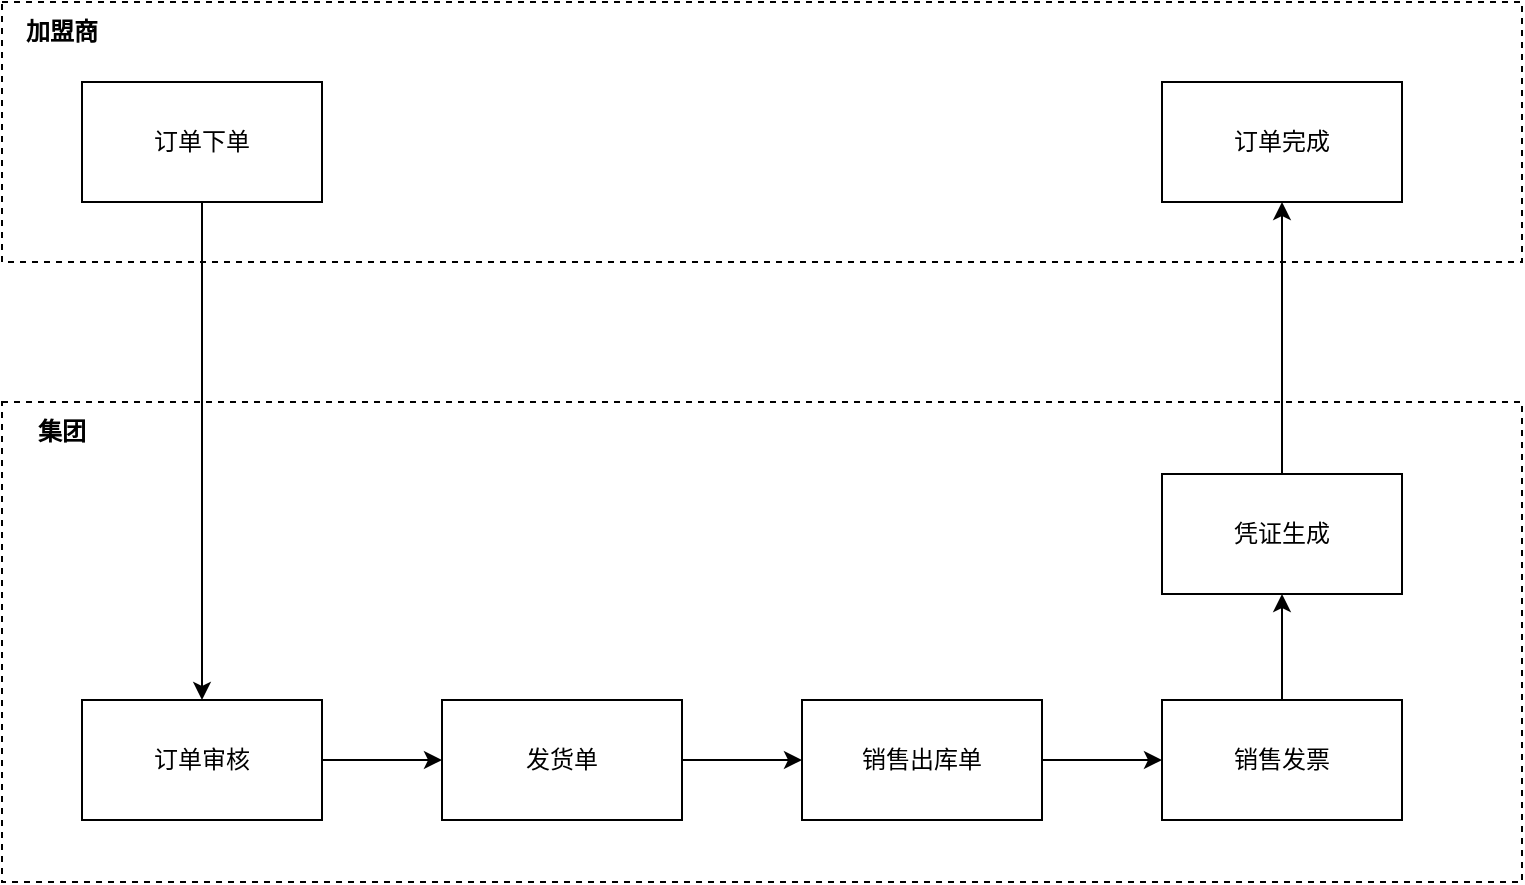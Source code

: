 <mxfile version="16.5.2" type="github">
  <diagram id="UbNyLUca0hssICbXglK_" name="Page-1">
    <mxGraphModel dx="1541" dy="779" grid="1" gridSize="10" guides="1" tooltips="1" connect="1" arrows="1" fold="1" page="1" pageScale="1" pageWidth="827" pageHeight="1169" math="0" shadow="0">
      <root>
        <mxCell id="0" />
        <mxCell id="1" parent="0" />
        <mxCell id="Q195cHMQYqPVQ3Ld-JVz-11" value="" style="rounded=0;whiteSpace=wrap;html=1;dashed=1;" vertex="1" parent="1">
          <mxGeometry x="40" y="240" width="760" height="240" as="geometry" />
        </mxCell>
        <mxCell id="Q195cHMQYqPVQ3Ld-JVz-8" value="" style="rounded=0;whiteSpace=wrap;html=1;dashed=1;" vertex="1" parent="1">
          <mxGeometry x="40" y="40" width="760" height="130" as="geometry" />
        </mxCell>
        <mxCell id="Q195cHMQYqPVQ3Ld-JVz-1" value="订单下单" style="rounded=0;whiteSpace=wrap;html=1;" vertex="1" parent="1">
          <mxGeometry x="80" y="80" width="120" height="60" as="geometry" />
        </mxCell>
        <mxCell id="Q195cHMQYqPVQ3Ld-JVz-2" value="订单审核" style="rounded=0;whiteSpace=wrap;html=1;" vertex="1" parent="1">
          <mxGeometry x="80" y="389" width="120" height="60" as="geometry" />
        </mxCell>
        <mxCell id="Q195cHMQYqPVQ3Ld-JVz-3" value="发货单" style="rounded=0;whiteSpace=wrap;html=1;" vertex="1" parent="1">
          <mxGeometry x="260" y="389" width="120" height="60" as="geometry" />
        </mxCell>
        <mxCell id="Q195cHMQYqPVQ3Ld-JVz-4" value="销售出库单" style="rounded=0;whiteSpace=wrap;html=1;" vertex="1" parent="1">
          <mxGeometry x="440" y="389" width="120" height="60" as="geometry" />
        </mxCell>
        <mxCell id="Q195cHMQYqPVQ3Ld-JVz-5" value="销售发票" style="rounded=0;whiteSpace=wrap;html=1;" vertex="1" parent="1">
          <mxGeometry x="620" y="389" width="120" height="60" as="geometry" />
        </mxCell>
        <mxCell id="Q195cHMQYqPVQ3Ld-JVz-7" value="凭证生成" style="rounded=0;whiteSpace=wrap;html=1;" vertex="1" parent="1">
          <mxGeometry x="620" y="276" width="120" height="60" as="geometry" />
        </mxCell>
        <mxCell id="Q195cHMQYqPVQ3Ld-JVz-9" value="加盟商" style="text;html=1;strokeColor=none;fillColor=none;align=center;verticalAlign=middle;whiteSpace=wrap;rounded=0;dashed=1;fontStyle=1" vertex="1" parent="1">
          <mxGeometry x="40" y="40" width="60" height="30" as="geometry" />
        </mxCell>
        <mxCell id="Q195cHMQYqPVQ3Ld-JVz-12" value="集团" style="text;html=1;strokeColor=none;fillColor=none;align=center;verticalAlign=middle;whiteSpace=wrap;rounded=0;dashed=1;fontStyle=1" vertex="1" parent="1">
          <mxGeometry x="40" y="240" width="60" height="30" as="geometry" />
        </mxCell>
        <mxCell id="Q195cHMQYqPVQ3Ld-JVz-13" value="" style="endArrow=classic;html=1;rounded=0;exitX=0.5;exitY=1;exitDx=0;exitDy=0;" edge="1" parent="1" source="Q195cHMQYqPVQ3Ld-JVz-1" target="Q195cHMQYqPVQ3Ld-JVz-2">
          <mxGeometry width="50" height="50" relative="1" as="geometry">
            <mxPoint x="940" y="380" as="sourcePoint" />
            <mxPoint x="990" y="330" as="targetPoint" />
          </mxGeometry>
        </mxCell>
        <mxCell id="Q195cHMQYqPVQ3Ld-JVz-14" value="" style="endArrow=classic;html=1;rounded=0;exitX=1;exitY=0.5;exitDx=0;exitDy=0;entryX=0;entryY=0.5;entryDx=0;entryDy=0;" edge="1" parent="1" source="Q195cHMQYqPVQ3Ld-JVz-2" target="Q195cHMQYqPVQ3Ld-JVz-3">
          <mxGeometry width="50" height="50" relative="1" as="geometry">
            <mxPoint x="150" y="233" as="sourcePoint" />
            <mxPoint x="150" y="373" as="targetPoint" />
          </mxGeometry>
        </mxCell>
        <mxCell id="Q195cHMQYqPVQ3Ld-JVz-15" value="" style="endArrow=classic;html=1;rounded=0;exitX=1;exitY=0.5;exitDx=0;exitDy=0;entryX=0;entryY=0.5;entryDx=0;entryDy=0;" edge="1" parent="1" source="Q195cHMQYqPVQ3Ld-JVz-3" target="Q195cHMQYqPVQ3Ld-JVz-4">
          <mxGeometry width="50" height="50" relative="1" as="geometry">
            <mxPoint x="210" y="403" as="sourcePoint" />
            <mxPoint x="270" y="403" as="targetPoint" />
          </mxGeometry>
        </mxCell>
        <mxCell id="Q195cHMQYqPVQ3Ld-JVz-16" value="" style="endArrow=classic;html=1;rounded=0;exitX=1;exitY=0.5;exitDx=0;exitDy=0;" edge="1" parent="1" source="Q195cHMQYqPVQ3Ld-JVz-4" target="Q195cHMQYqPVQ3Ld-JVz-5">
          <mxGeometry width="50" height="50" relative="1" as="geometry">
            <mxPoint x="220" y="413" as="sourcePoint" />
            <mxPoint x="280" y="413" as="targetPoint" />
          </mxGeometry>
        </mxCell>
        <mxCell id="Q195cHMQYqPVQ3Ld-JVz-17" value="" style="endArrow=classic;html=1;rounded=0;exitX=0.5;exitY=0;exitDx=0;exitDy=0;" edge="1" parent="1" source="Q195cHMQYqPVQ3Ld-JVz-5" target="Q195cHMQYqPVQ3Ld-JVz-7">
          <mxGeometry width="50" height="50" relative="1" as="geometry">
            <mxPoint x="680" y="361" as="sourcePoint" />
            <mxPoint x="630" y="411" as="targetPoint" />
          </mxGeometry>
        </mxCell>
        <mxCell id="Q195cHMQYqPVQ3Ld-JVz-18" value="订单完成" style="rounded=0;whiteSpace=wrap;html=1;" vertex="1" parent="1">
          <mxGeometry x="620" y="80" width="120" height="60" as="geometry" />
        </mxCell>
        <mxCell id="Q195cHMQYqPVQ3Ld-JVz-19" value="" style="endArrow=classic;html=1;rounded=0;exitX=0.5;exitY=0;exitDx=0;exitDy=0;entryX=0.5;entryY=1;entryDx=0;entryDy=0;" edge="1" parent="1" source="Q195cHMQYqPVQ3Ld-JVz-7" target="Q195cHMQYqPVQ3Ld-JVz-18">
          <mxGeometry width="50" height="50" relative="1" as="geometry">
            <mxPoint x="690" y="399" as="sourcePoint" />
            <mxPoint x="690" y="346" as="targetPoint" />
          </mxGeometry>
        </mxCell>
      </root>
    </mxGraphModel>
  </diagram>
</mxfile>
